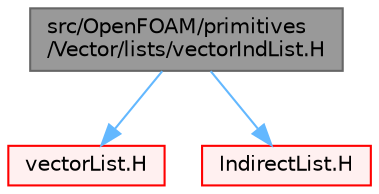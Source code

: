 digraph "src/OpenFOAM/primitives/Vector/lists/vectorIndList.H"
{
 // LATEX_PDF_SIZE
  bgcolor="transparent";
  edge [fontname=Helvetica,fontsize=10,labelfontname=Helvetica,labelfontsize=10];
  node [fontname=Helvetica,fontsize=10,shape=box,height=0.2,width=0.4];
  Node1 [id="Node000001",label="src/OpenFOAM/primitives\l/Vector/lists/vectorIndList.H",height=0.2,width=0.4,color="gray40", fillcolor="grey60", style="filled", fontcolor="black",tooltip=" "];
  Node1 -> Node2 [id="edge1_Node000001_Node000002",color="steelblue1",style="solid",tooltip=" "];
  Node2 [id="Node000002",label="vectorList.H",height=0.2,width=0.4,color="red", fillcolor="#FFF0F0", style="filled",URL="$vectorList_8H.html",tooltip=" "];
  Node1 -> Node108 [id="edge2_Node000001_Node000108",color="steelblue1",style="solid",tooltip=" "];
  Node108 [id="Node000108",label="IndirectList.H",height=0.2,width=0.4,color="red", fillcolor="#FFF0F0", style="filled",URL="$IndirectList_8H.html",tooltip=" "];
}
